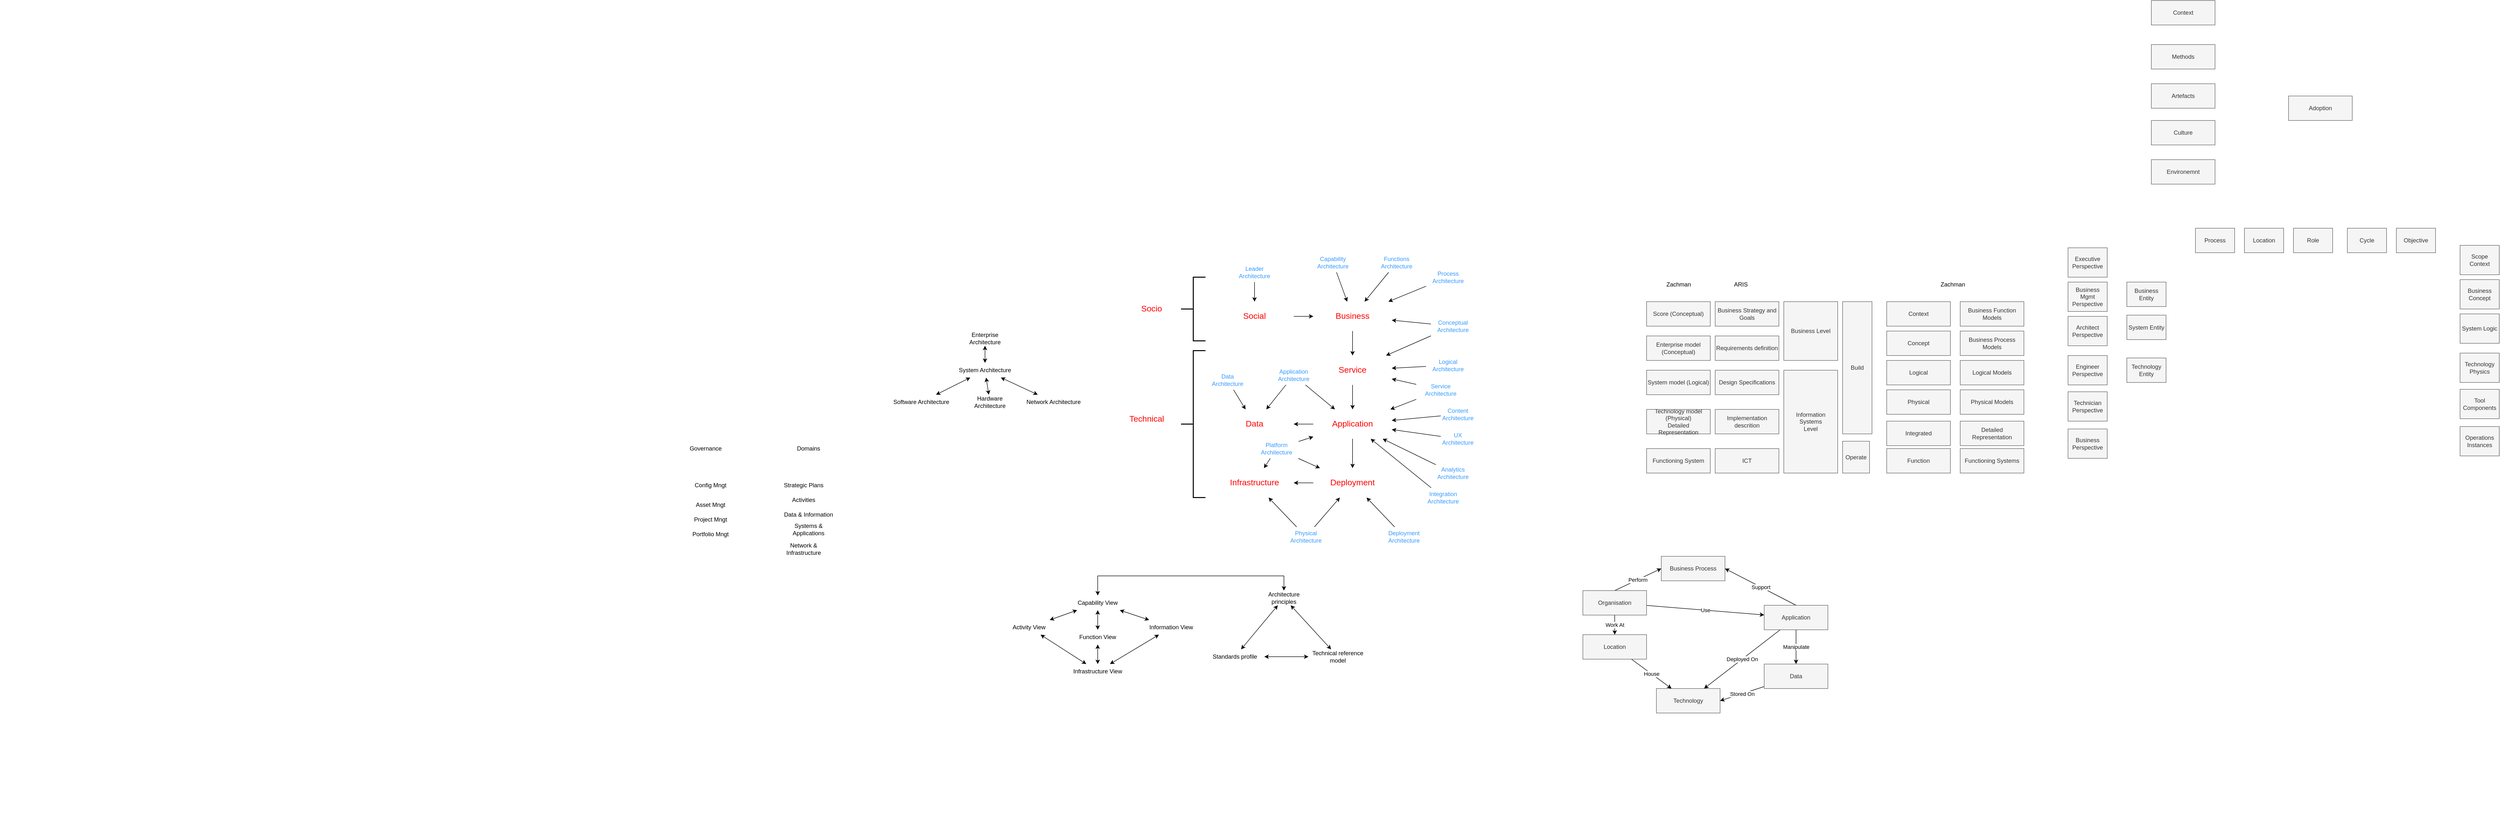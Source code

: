 <mxfile version="13.5.1" type="device" pages="2"><diagram id="tDexnIdAGHxaPguGXfzg" name="Classic"><mxGraphModel dx="5336" dy="2066" grid="1" gridSize="10" guides="1" tooltips="1" connect="1" arrows="1" fold="1" page="1" pageScale="1" pageWidth="850" pageHeight="1100" math="0" shadow="0"><root><mxCell id="0"/><mxCell id="1" parent="0"/><mxCell id="Xrh_TDVLf6Zs7WdqE0Q8-1" style="edgeStyle=orthogonalEdgeStyle;rounded=0;orthogonalLoop=1;jettySize=auto;html=1;fontSize=17;fontColor=#FF0000;" parent="1" source="Xrh_TDVLf6Zs7WdqE0Q8-2" target="Xrh_TDVLf6Zs7WdqE0Q8-5" edge="1"><mxGeometry relative="1" as="geometry"/></mxCell><mxCell id="Xrh_TDVLf6Zs7WdqE0Q8-2" value="Service" style="text;html=1;strokeColor=none;fillColor=none;align=center;verticalAlign=middle;whiteSpace=wrap;rounded=0;fontSize=17;fontColor=#FF0000;" parent="1" vertex="1"><mxGeometry x="-1200" y="270" width="160" height="60" as="geometry"/></mxCell><mxCell id="Xrh_TDVLf6Zs7WdqE0Q8-3" style="edgeStyle=orthogonalEdgeStyle;rounded=0;orthogonalLoop=1;jettySize=auto;html=1;fontSize=17;fontColor=#FF0000;" parent="1" source="Xrh_TDVLf6Zs7WdqE0Q8-5" target="Xrh_TDVLf6Zs7WdqE0Q8-9" edge="1"><mxGeometry relative="1" as="geometry"/></mxCell><mxCell id="Xrh_TDVLf6Zs7WdqE0Q8-4" style="edgeStyle=orthogonalEdgeStyle;rounded=0;orthogonalLoop=1;jettySize=auto;html=1;fontSize=17;fontColor=#FF0000;" parent="1" source="Xrh_TDVLf6Zs7WdqE0Q8-5" target="Xrh_TDVLf6Zs7WdqE0Q8-7" edge="1"><mxGeometry relative="1" as="geometry"/></mxCell><mxCell id="Xrh_TDVLf6Zs7WdqE0Q8-5" value="Application" style="text;html=1;strokeColor=none;fillColor=none;align=center;verticalAlign=middle;whiteSpace=wrap;rounded=0;fontSize=17;fontColor=#FF0000;" parent="1" vertex="1"><mxGeometry x="-1200" y="380" width="160" height="60" as="geometry"/></mxCell><mxCell id="Xrh_TDVLf6Zs7WdqE0Q8-6" style="edgeStyle=orthogonalEdgeStyle;rounded=0;orthogonalLoop=1;jettySize=auto;html=1;fontSize=17;fontColor=#FF0000;" parent="1" source="Xrh_TDVLf6Zs7WdqE0Q8-7" target="Xrh_TDVLf6Zs7WdqE0Q8-8" edge="1"><mxGeometry relative="1" as="geometry"/></mxCell><mxCell id="Xrh_TDVLf6Zs7WdqE0Q8-7" value="Deployment" style="text;html=1;strokeColor=none;fillColor=none;align=center;verticalAlign=middle;whiteSpace=wrap;rounded=0;fontSize=17;fontColor=#FF0000;" parent="1" vertex="1"><mxGeometry x="-1200" y="500" width="160" height="60" as="geometry"/></mxCell><mxCell id="Xrh_TDVLf6Zs7WdqE0Q8-8" value="Infrastructure" style="text;html=1;strokeColor=none;fillColor=none;align=center;verticalAlign=middle;whiteSpace=wrap;rounded=0;fontSize=17;fontColor=#FF0000;" parent="1" vertex="1"><mxGeometry x="-1400" y="500" width="160" height="60" as="geometry"/></mxCell><mxCell id="Xrh_TDVLf6Zs7WdqE0Q8-9" value="Data" style="text;html=1;strokeColor=none;fillColor=none;align=center;verticalAlign=middle;whiteSpace=wrap;rounded=0;fontSize=17;fontColor=#FF0000;" parent="1" vertex="1"><mxGeometry x="-1400" y="380" width="160" height="60" as="geometry"/></mxCell><mxCell id="Xrh_TDVLf6Zs7WdqE0Q8-10" style="edgeStyle=orthogonalEdgeStyle;rounded=0;orthogonalLoop=1;jettySize=auto;html=1;fontSize=17;fontColor=#FF0000;" parent="1" source="Xrh_TDVLf6Zs7WdqE0Q8-11" target="Xrh_TDVLf6Zs7WdqE0Q8-2" edge="1"><mxGeometry relative="1" as="geometry"/></mxCell><mxCell id="Xrh_TDVLf6Zs7WdqE0Q8-11" value="Business" style="text;html=1;strokeColor=none;fillColor=none;align=center;verticalAlign=middle;whiteSpace=wrap;rounded=0;fontSize=17;fontColor=#FF0000;" parent="1" vertex="1"><mxGeometry x="-1200" y="160" width="160" height="60" as="geometry"/></mxCell><mxCell id="Xrh_TDVLf6Zs7WdqE0Q8-12" style="edgeStyle=orthogonalEdgeStyle;rounded=0;orthogonalLoop=1;jettySize=auto;html=1;fontSize=17;fontColor=#FF0000;" parent="1" source="Xrh_TDVLf6Zs7WdqE0Q8-13" target="Xrh_TDVLf6Zs7WdqE0Q8-11" edge="1"><mxGeometry relative="1" as="geometry"/></mxCell><mxCell id="Xrh_TDVLf6Zs7WdqE0Q8-13" value="Social" style="text;html=1;strokeColor=none;fillColor=none;align=center;verticalAlign=middle;whiteSpace=wrap;rounded=0;fontSize=17;fontColor=#FF0000;" parent="1" vertex="1"><mxGeometry x="-1400" y="160" width="160" height="60" as="geometry"/></mxCell><mxCell id="Xrh_TDVLf6Zs7WdqE0Q8-14" value="" style="strokeWidth=2;html=1;shape=mxgraph.flowchart.annotation_2;align=left;labelPosition=right;pointerEvents=1;fontSize=17;fontColor=#FF0000;" parent="1" vertex="1"><mxGeometry x="-1470" y="110" width="50" height="130" as="geometry"/></mxCell><mxCell id="Xrh_TDVLf6Zs7WdqE0Q8-15" value="Socio" style="text;html=1;strokeColor=none;fillColor=none;align=center;verticalAlign=middle;whiteSpace=wrap;rounded=0;fontSize=17;fontColor=#FF0000;" parent="1" vertex="1"><mxGeometry x="-1590" y="145" width="120" height="60" as="geometry"/></mxCell><mxCell id="Xrh_TDVLf6Zs7WdqE0Q8-16" value="" style="strokeWidth=2;html=1;shape=mxgraph.flowchart.annotation_2;align=left;labelPosition=right;pointerEvents=1;fontSize=17;fontColor=#FF0000;" parent="1" vertex="1"><mxGeometry x="-1470" y="260" width="50" height="300" as="geometry"/></mxCell><mxCell id="Xrh_TDVLf6Zs7WdqE0Q8-17" value="Technical" style="text;html=1;strokeColor=none;fillColor=none;align=center;verticalAlign=middle;whiteSpace=wrap;rounded=0;fontSize=17;fontColor=#FF0000;" parent="1" vertex="1"><mxGeometry x="-1600" y="370" width="120" height="60" as="geometry"/></mxCell><mxCell id="Xrh_TDVLf6Zs7WdqE0Q8-18" style="rounded=0;orthogonalLoop=1;jettySize=auto;html=1;fontSize=17;fontColor=#FF0000;" parent="1" source="Xrh_TDVLf6Zs7WdqE0Q8-31" target="Xrh_TDVLf6Zs7WdqE0Q8-2" edge="1"><mxGeometry relative="1" as="geometry"><mxPoint x="-1010" y="260.278" as="sourcePoint"/></mxGeometry></mxCell><mxCell id="Xrh_TDVLf6Zs7WdqE0Q8-19" style="edgeStyle=none;rounded=0;orthogonalLoop=1;jettySize=auto;html=1;fontSize=17;fontColor=#FF0000;" parent="1" source="Xrh_TDVLf6Zs7WdqE0Q8-21" target="Xrh_TDVLf6Zs7WdqE0Q8-7" edge="1"><mxGeometry relative="1" as="geometry"/></mxCell><mxCell id="Xrh_TDVLf6Zs7WdqE0Q8-20" style="edgeStyle=none;rounded=0;orthogonalLoop=1;jettySize=auto;html=1;fontSize=17;fontColor=#FF0000;" parent="1" source="Xrh_TDVLf6Zs7WdqE0Q8-21" target="Xrh_TDVLf6Zs7WdqE0Q8-8" edge="1"><mxGeometry relative="1" as="geometry"/></mxCell><mxCell id="Xrh_TDVLf6Zs7WdqE0Q8-21" value="Physical Architecture" style="text;html=1;strokeColor=none;fillColor=none;align=center;verticalAlign=middle;whiteSpace=wrap;rounded=0;fontColor=#3399FF;" parent="1" vertex="1"><mxGeometry x="-1260" y="620" width="90" height="40" as="geometry"/></mxCell><mxCell id="Xrh_TDVLf6Zs7WdqE0Q8-22" style="edgeStyle=none;rounded=0;orthogonalLoop=1;jettySize=auto;html=1;fontSize=17;fontColor=#FF0000;" parent="1" source="Xrh_TDVLf6Zs7WdqE0Q8-32" target="Xrh_TDVLf6Zs7WdqE0Q8-5" edge="1"><mxGeometry relative="1" as="geometry"><mxPoint x="-1232" y="340" as="sourcePoint"/></mxGeometry></mxCell><mxCell id="Xrh_TDVLf6Zs7WdqE0Q8-23" style="edgeStyle=none;rounded=0;orthogonalLoop=1;jettySize=auto;html=1;fontSize=17;fontColor=#FF0000;" parent="1" source="Xrh_TDVLf6Zs7WdqE0Q8-32" target="Xrh_TDVLf6Zs7WdqE0Q8-9" edge="1"><mxGeometry relative="1" as="geometry"><mxPoint x="-1292" y="340" as="sourcePoint"/></mxGeometry></mxCell><mxCell id="Xrh_TDVLf6Zs7WdqE0Q8-24" style="edgeStyle=none;rounded=0;orthogonalLoop=1;jettySize=auto;html=1;fontSize=17;fontColor=#FF0000;" parent="1" source="Xrh_TDVLf6Zs7WdqE0Q8-30" target="Xrh_TDVLf6Zs7WdqE0Q8-2" edge="1"><mxGeometry relative="1" as="geometry"><mxPoint x="-1020" y="305.882" as="sourcePoint"/></mxGeometry></mxCell><mxCell id="Xrh_TDVLf6Zs7WdqE0Q8-25" style="edgeStyle=none;rounded=0;orthogonalLoop=1;jettySize=auto;html=1;fontSize=17;fontColor=#FF0000;" parent="1" source="Xrh_TDVLf6Zs7WdqE0Q8-30" target="Xrh_TDVLf6Zs7WdqE0Q8-5" edge="1"><mxGeometry relative="1" as="geometry"><mxPoint x="-1001" y="340" as="sourcePoint"/></mxGeometry></mxCell><mxCell id="Xrh_TDVLf6Zs7WdqE0Q8-26" style="edgeStyle=none;rounded=0;orthogonalLoop=1;jettySize=auto;html=1;fontSize=17;fontColor=#3399FF;" parent="1" source="Xrh_TDVLf6Zs7WdqE0Q8-29" target="Xrh_TDVLf6Zs7WdqE0Q8-5" edge="1"><mxGeometry relative="1" as="geometry"/></mxCell><mxCell id="Xrh_TDVLf6Zs7WdqE0Q8-27" style="edgeStyle=none;rounded=0;orthogonalLoop=1;jettySize=auto;html=1;fontSize=17;fontColor=#3399FF;" parent="1" source="Xrh_TDVLf6Zs7WdqE0Q8-29" target="Xrh_TDVLf6Zs7WdqE0Q8-7" edge="1"><mxGeometry relative="1" as="geometry"/></mxCell><mxCell id="Xrh_TDVLf6Zs7WdqE0Q8-28" style="edgeStyle=none;rounded=0;orthogonalLoop=1;jettySize=auto;html=1;fontSize=17;fontColor=#3399FF;" parent="1" source="Xrh_TDVLf6Zs7WdqE0Q8-29" target="Xrh_TDVLf6Zs7WdqE0Q8-8" edge="1"><mxGeometry relative="1" as="geometry"/></mxCell><mxCell id="Xrh_TDVLf6Zs7WdqE0Q8-29" value="Platform Architecture" style="text;html=1;strokeColor=none;fillColor=none;align=center;verticalAlign=middle;whiteSpace=wrap;rounded=0;fontColor=#3399FF;" parent="1" vertex="1"><mxGeometry x="-1320" y="440" width="90" height="40" as="geometry"/></mxCell><mxCell id="Xrh_TDVLf6Zs7WdqE0Q8-30" value="Service Architecture" style="text;html=1;strokeColor=none;fillColor=none;align=center;verticalAlign=middle;whiteSpace=wrap;rounded=0;fontColor=#3399FF;" parent="1" vertex="1"><mxGeometry x="-990" y="320" width="100" height="40" as="geometry"/></mxCell><mxCell id="Xrh_TDVLf6Zs7WdqE0Q8-31" value="Logical Architecture" style="text;html=1;strokeColor=none;fillColor=none;align=center;verticalAlign=middle;whiteSpace=wrap;rounded=0;fontColor=#3399FF;" parent="1" vertex="1"><mxGeometry x="-970" y="270" width="90" height="40" as="geometry"/></mxCell><mxCell id="Xrh_TDVLf6Zs7WdqE0Q8-32" value="Application Architecture" style="text;html=1;strokeColor=none;fillColor=none;align=center;verticalAlign=middle;whiteSpace=wrap;rounded=0;fontColor=#3399FF;" parent="1" vertex="1"><mxGeometry x="-1275" y="290" width="70" height="40" as="geometry"/></mxCell><mxCell id="Xrh_TDVLf6Zs7WdqE0Q8-33" style="edgeStyle=none;rounded=0;orthogonalLoop=1;jettySize=auto;html=1;fontSize=17;fontColor=#3399FF;" parent="1" source="Xrh_TDVLf6Zs7WdqE0Q8-34" target="Xrh_TDVLf6Zs7WdqE0Q8-9" edge="1"><mxGeometry relative="1" as="geometry"/></mxCell><mxCell id="Xrh_TDVLf6Zs7WdqE0Q8-34" value="Data Architecture" style="text;html=1;strokeColor=none;fillColor=none;align=center;verticalAlign=middle;whiteSpace=wrap;rounded=0;fontColor=#3399FF;" parent="1" vertex="1"><mxGeometry x="-1420" y="300" width="90" height="40" as="geometry"/></mxCell><mxCell id="Xrh_TDVLf6Zs7WdqE0Q8-35" style="edgeStyle=none;rounded=0;orthogonalLoop=1;jettySize=auto;html=1;fontSize=17;fontColor=#3399FF;" parent="1" source="Xrh_TDVLf6Zs7WdqE0Q8-36" target="Xrh_TDVLf6Zs7WdqE0Q8-5" edge="1"><mxGeometry relative="1" as="geometry"/></mxCell><mxCell id="Xrh_TDVLf6Zs7WdqE0Q8-36" value="UX Architecture" style="text;html=1;strokeColor=none;fillColor=none;align=center;verticalAlign=middle;whiteSpace=wrap;rounded=0;fontColor=#3399FF;" parent="1" vertex="1"><mxGeometry x="-940" y="420" width="70" height="40" as="geometry"/></mxCell><mxCell id="Xrh_TDVLf6Zs7WdqE0Q8-37" style="edgeStyle=none;rounded=0;orthogonalLoop=1;jettySize=auto;html=1;fontSize=17;fontColor=#3399FF;" parent="1" source="Xrh_TDVLf6Zs7WdqE0Q8-38" target="Xrh_TDVLf6Zs7WdqE0Q8-11" edge="1"><mxGeometry relative="1" as="geometry"/></mxCell><mxCell id="Xrh_TDVLf6Zs7WdqE0Q8-38" value="Capability Architecture" style="text;html=1;strokeColor=none;fillColor=none;align=center;verticalAlign=middle;whiteSpace=wrap;rounded=0;fontColor=#3399FF;" parent="1" vertex="1"><mxGeometry x="-1205" y="60" width="90" height="40" as="geometry"/></mxCell><mxCell id="Xrh_TDVLf6Zs7WdqE0Q8-39" style="edgeStyle=none;rounded=0;orthogonalLoop=1;jettySize=auto;html=1;fontSize=17;fontColor=#3399FF;" parent="1" source="Xrh_TDVLf6Zs7WdqE0Q8-41" target="Xrh_TDVLf6Zs7WdqE0Q8-11" edge="1"><mxGeometry relative="1" as="geometry"/></mxCell><mxCell id="Xrh_TDVLf6Zs7WdqE0Q8-40" style="edgeStyle=none;rounded=0;orthogonalLoop=1;jettySize=auto;html=1;fontSize=17;fontColor=#3399FF;" parent="1" source="Xrh_TDVLf6Zs7WdqE0Q8-41" target="Xrh_TDVLf6Zs7WdqE0Q8-2" edge="1"><mxGeometry relative="1" as="geometry"/></mxCell><mxCell id="Xrh_TDVLf6Zs7WdqE0Q8-41" value="Conceptual Architecture" style="text;html=1;strokeColor=none;fillColor=none;align=center;verticalAlign=middle;whiteSpace=wrap;rounded=0;fontColor=#3399FF;" parent="1" vertex="1"><mxGeometry x="-960" y="190" width="90" height="40" as="geometry"/></mxCell><mxCell id="Xrh_TDVLf6Zs7WdqE0Q8-42" style="edgeStyle=none;rounded=0;orthogonalLoop=1;jettySize=auto;html=1;fontSize=17;fontColor=#3399FF;" parent="1" source="Xrh_TDVLf6Zs7WdqE0Q8-43" target="Xrh_TDVLf6Zs7WdqE0Q8-5" edge="1"><mxGeometry relative="1" as="geometry"/></mxCell><mxCell id="Xrh_TDVLf6Zs7WdqE0Q8-43" value="Analytics Architecture" style="text;html=1;strokeColor=none;fillColor=none;align=center;verticalAlign=middle;whiteSpace=wrap;rounded=0;fontColor=#3399FF;" parent="1" vertex="1"><mxGeometry x="-950" y="490" width="70" height="40" as="geometry"/></mxCell><mxCell id="Xrh_TDVLf6Zs7WdqE0Q8-44" style="edgeStyle=none;rounded=0;orthogonalLoop=1;jettySize=auto;html=1;fontSize=17;fontColor=#3399FF;" parent="1" source="Xrh_TDVLf6Zs7WdqE0Q8-45" target="Xrh_TDVLf6Zs7WdqE0Q8-5" edge="1"><mxGeometry relative="1" as="geometry"/></mxCell><mxCell id="Xrh_TDVLf6Zs7WdqE0Q8-45" value="Integration Architecture" style="text;html=1;strokeColor=none;fillColor=none;align=center;verticalAlign=middle;whiteSpace=wrap;rounded=0;fontColor=#3399FF;" parent="1" vertex="1"><mxGeometry x="-970" y="540" width="70" height="40" as="geometry"/></mxCell><mxCell id="Xrh_TDVLf6Zs7WdqE0Q8-46" style="edgeStyle=none;rounded=0;orthogonalLoop=1;jettySize=auto;html=1;fontSize=17;fontColor=#3399FF;" parent="1" source="Xrh_TDVLf6Zs7WdqE0Q8-47" target="Xrh_TDVLf6Zs7WdqE0Q8-7" edge="1"><mxGeometry relative="1" as="geometry"/></mxCell><mxCell id="Xrh_TDVLf6Zs7WdqE0Q8-47" value="Deployment Architecture" style="text;html=1;strokeColor=none;fillColor=none;align=center;verticalAlign=middle;whiteSpace=wrap;rounded=0;fontColor=#3399FF;" parent="1" vertex="1"><mxGeometry x="-1060" y="620" width="90" height="40" as="geometry"/></mxCell><mxCell id="Xrh_TDVLf6Zs7WdqE0Q8-48" style="edgeStyle=none;rounded=0;orthogonalLoop=1;jettySize=auto;html=1;fontSize=17;fontColor=#3399FF;" parent="1" source="Xrh_TDVLf6Zs7WdqE0Q8-49" target="Xrh_TDVLf6Zs7WdqE0Q8-5" edge="1"><mxGeometry relative="1" as="geometry"/></mxCell><mxCell id="Xrh_TDVLf6Zs7WdqE0Q8-49" value="Content Architecture" style="text;html=1;strokeColor=none;fillColor=none;align=center;verticalAlign=middle;whiteSpace=wrap;rounded=0;fontColor=#3399FF;" parent="1" vertex="1"><mxGeometry x="-940" y="370" width="70" height="40" as="geometry"/></mxCell><mxCell id="Xrh_TDVLf6Zs7WdqE0Q8-50" style="edgeStyle=none;rounded=0;orthogonalLoop=1;jettySize=auto;html=1;fontSize=17;fontColor=#3399FF;" parent="1" source="Xrh_TDVLf6Zs7WdqE0Q8-51" target="Xrh_TDVLf6Zs7WdqE0Q8-13" edge="1"><mxGeometry relative="1" as="geometry"/></mxCell><mxCell id="Xrh_TDVLf6Zs7WdqE0Q8-51" value="Leader Architecture" style="text;html=1;strokeColor=none;fillColor=none;align=center;verticalAlign=middle;whiteSpace=wrap;rounded=0;fontColor=#3399FF;" parent="1" vertex="1"><mxGeometry x="-1365" y="80" width="90" height="40" as="geometry"/></mxCell><mxCell id="Xrh_TDVLf6Zs7WdqE0Q8-53" style="rounded=0;orthogonalLoop=1;jettySize=auto;html=1;" parent="1" source="Xrh_TDVLf6Zs7WdqE0Q8-52" target="Xrh_TDVLf6Zs7WdqE0Q8-11" edge="1"><mxGeometry relative="1" as="geometry"/></mxCell><mxCell id="Xrh_TDVLf6Zs7WdqE0Q8-52" value="Process Architecture" style="text;html=1;strokeColor=none;fillColor=none;align=center;verticalAlign=middle;whiteSpace=wrap;rounded=0;fontColor=#3399FF;" parent="1" vertex="1"><mxGeometry x="-970" y="90" width="90" height="40" as="geometry"/></mxCell><mxCell id="Xrh_TDVLf6Zs7WdqE0Q8-55" style="edgeStyle=none;rounded=0;orthogonalLoop=1;jettySize=auto;html=1;" parent="1" source="Xrh_TDVLf6Zs7WdqE0Q8-54" target="Xrh_TDVLf6Zs7WdqE0Q8-11" edge="1"><mxGeometry relative="1" as="geometry"/></mxCell><mxCell id="Xrh_TDVLf6Zs7WdqE0Q8-54" value="Functions Architecture" style="text;html=1;strokeColor=none;fillColor=none;align=center;verticalAlign=middle;whiteSpace=wrap;rounded=0;fontColor=#3399FF;" parent="1" vertex="1"><mxGeometry x="-1075" y="60" width="90" height="40" as="geometry"/></mxCell><mxCell id="zJ4F9z1NxnOEDkIF3wKd-18" style="edgeStyle=none;rounded=0;orthogonalLoop=1;jettySize=auto;html=1;startArrow=classic;startFill=1;" parent="1" source="zJ4F9z1NxnOEDkIF3wKd-1" target="zJ4F9z1NxnOEDkIF3wKd-6" edge="1"><mxGeometry relative="1" as="geometry"/></mxCell><mxCell id="zJ4F9z1NxnOEDkIF3wKd-1" value="Activity View" style="text;html=1;strokeColor=none;fillColor=none;align=center;verticalAlign=middle;whiteSpace=wrap;rounded=0;" parent="1" vertex="1"><mxGeometry x="-1840" y="810" width="120" height="30" as="geometry"/></mxCell><mxCell id="zJ4F9z1NxnOEDkIF3wKd-13" style="rounded=0;orthogonalLoop=1;jettySize=auto;html=1;startArrow=classic;startFill=1;" parent="1" source="zJ4F9z1NxnOEDkIF3wKd-2" target="zJ4F9z1NxnOEDkIF3wKd-1" edge="1"><mxGeometry relative="1" as="geometry"/></mxCell><mxCell id="zJ4F9z1NxnOEDkIF3wKd-14" style="rounded=0;orthogonalLoop=1;jettySize=auto;html=1;startArrow=classic;startFill=1;" parent="1" source="zJ4F9z1NxnOEDkIF3wKd-2" target="zJ4F9z1NxnOEDkIF3wKd-3" edge="1"><mxGeometry relative="1" as="geometry"/></mxCell><mxCell id="zJ4F9z1NxnOEDkIF3wKd-15" style="rounded=0;orthogonalLoop=1;jettySize=auto;html=1;startArrow=classic;startFill=1;" parent="1" source="zJ4F9z1NxnOEDkIF3wKd-2" target="zJ4F9z1NxnOEDkIF3wKd-4" edge="1"><mxGeometry relative="1" as="geometry"/></mxCell><mxCell id="zJ4F9z1NxnOEDkIF3wKd-2" value="Capability View" style="text;html=1;strokeColor=none;fillColor=none;align=center;verticalAlign=middle;whiteSpace=wrap;rounded=0;" parent="1" vertex="1"><mxGeometry x="-1700" y="760" width="120" height="30" as="geometry"/></mxCell><mxCell id="zJ4F9z1NxnOEDkIF3wKd-16" style="edgeStyle=orthogonalEdgeStyle;rounded=0;orthogonalLoop=1;jettySize=auto;html=1;startArrow=classic;startFill=1;" parent="1" source="zJ4F9z1NxnOEDkIF3wKd-3" target="zJ4F9z1NxnOEDkIF3wKd-6" edge="1"><mxGeometry relative="1" as="geometry"/></mxCell><mxCell id="zJ4F9z1NxnOEDkIF3wKd-3" value="Function View" style="text;html=1;strokeColor=none;fillColor=none;align=center;verticalAlign=middle;whiteSpace=wrap;rounded=0;" parent="1" vertex="1"><mxGeometry x="-1700" y="830" width="120" height="30" as="geometry"/></mxCell><mxCell id="zJ4F9z1NxnOEDkIF3wKd-17" style="rounded=0;orthogonalLoop=1;jettySize=auto;html=1;startArrow=classic;startFill=1;" parent="1" source="zJ4F9z1NxnOEDkIF3wKd-4" target="zJ4F9z1NxnOEDkIF3wKd-6" edge="1"><mxGeometry relative="1" as="geometry"/></mxCell><mxCell id="zJ4F9z1NxnOEDkIF3wKd-4" value="Information View" style="text;html=1;strokeColor=none;fillColor=none;align=center;verticalAlign=middle;whiteSpace=wrap;rounded=0;" parent="1" vertex="1"><mxGeometry x="-1550" y="810" width="120" height="30" as="geometry"/></mxCell><mxCell id="zJ4F9z1NxnOEDkIF3wKd-6" value="Infrastructure View" style="text;html=1;strokeColor=none;fillColor=none;align=center;verticalAlign=middle;whiteSpace=wrap;rounded=0;" parent="1" vertex="1"><mxGeometry x="-1700" y="900" width="120" height="30" as="geometry"/></mxCell><mxCell id="zJ4F9z1NxnOEDkIF3wKd-12" style="edgeStyle=orthogonalEdgeStyle;rounded=0;orthogonalLoop=1;jettySize=auto;html=1;startArrow=classic;startFill=1;" parent="1" source="zJ4F9z1NxnOEDkIF3wKd-7" target="zJ4F9z1NxnOEDkIF3wKd-2" edge="1"><mxGeometry relative="1" as="geometry"><Array as="points"><mxPoint x="-1260" y="720"/><mxPoint x="-1640" y="720"/></Array></mxGeometry></mxCell><mxCell id="zJ4F9z1NxnOEDkIF3wKd-7" value="Architecture principles" style="text;html=1;strokeColor=none;fillColor=none;align=center;verticalAlign=middle;whiteSpace=wrap;rounded=0;" parent="1" vertex="1"><mxGeometry x="-1320" y="750" width="120" height="30" as="geometry"/></mxCell><mxCell id="zJ4F9z1NxnOEDkIF3wKd-10" style="rounded=0;orthogonalLoop=1;jettySize=auto;html=1;startArrow=classic;startFill=1;" parent="1" source="zJ4F9z1NxnOEDkIF3wKd-8" target="zJ4F9z1NxnOEDkIF3wKd-7" edge="1"><mxGeometry relative="1" as="geometry"/></mxCell><mxCell id="zJ4F9z1NxnOEDkIF3wKd-8" value="Technical reference model" style="text;html=1;strokeColor=none;fillColor=none;align=center;verticalAlign=middle;whiteSpace=wrap;rounded=0;" parent="1" vertex="1"><mxGeometry x="-1210" y="870" width="120" height="30" as="geometry"/></mxCell><mxCell id="zJ4F9z1NxnOEDkIF3wKd-11" style="rounded=0;orthogonalLoop=1;jettySize=auto;html=1;startArrow=classic;startFill=1;" parent="1" source="zJ4F9z1NxnOEDkIF3wKd-9" target="zJ4F9z1NxnOEDkIF3wKd-7" edge="1"><mxGeometry relative="1" as="geometry"/></mxCell><mxCell id="zJ4F9z1NxnOEDkIF3wKd-19" style="edgeStyle=none;rounded=0;orthogonalLoop=1;jettySize=auto;html=1;startArrow=classic;startFill=1;" parent="1" source="zJ4F9z1NxnOEDkIF3wKd-9" target="zJ4F9z1NxnOEDkIF3wKd-8" edge="1"><mxGeometry relative="1" as="geometry"/></mxCell><mxCell id="zJ4F9z1NxnOEDkIF3wKd-9" value="Standards profile" style="text;html=1;strokeColor=none;fillColor=none;align=center;verticalAlign=middle;whiteSpace=wrap;rounded=0;" parent="1" vertex="1"><mxGeometry x="-1420" y="870" width="120" height="30" as="geometry"/></mxCell><mxCell id="zJ4F9z1NxnOEDkIF3wKd-20" value="Software Architecture" style="text;html=1;strokeColor=none;fillColor=none;align=center;verticalAlign=middle;whiteSpace=wrap;rounded=0;" parent="1" vertex="1"><mxGeometry x="-2060" y="350" width="120" height="30" as="geometry"/></mxCell><mxCell id="zJ4F9z1NxnOEDkIF3wKd-21" value="Hardware Architecture" style="text;html=1;strokeColor=none;fillColor=none;align=center;verticalAlign=middle;whiteSpace=wrap;rounded=0;" parent="1" vertex="1"><mxGeometry x="-1920" y="350" width="120" height="30" as="geometry"/></mxCell><mxCell id="zJ4F9z1NxnOEDkIF3wKd-23" value="Network Architecture" style="text;html=1;strokeColor=none;fillColor=none;align=center;verticalAlign=middle;whiteSpace=wrap;rounded=0;" parent="1" vertex="1"><mxGeometry x="-1790" y="350" width="120" height="30" as="geometry"/></mxCell><mxCell id="zJ4F9z1NxnOEDkIF3wKd-26" style="edgeStyle=none;rounded=0;orthogonalLoop=1;jettySize=auto;html=1;startArrow=classic;startFill=1;" parent="1" source="zJ4F9z1NxnOEDkIF3wKd-24" target="zJ4F9z1NxnOEDkIF3wKd-25" edge="1"><mxGeometry relative="1" as="geometry"/></mxCell><mxCell id="zJ4F9z1NxnOEDkIF3wKd-24" value="Enterprise Architecture" style="text;html=1;strokeColor=none;fillColor=none;align=center;verticalAlign=middle;whiteSpace=wrap;rounded=0;" parent="1" vertex="1"><mxGeometry x="-1930" y="220" width="120" height="30" as="geometry"/></mxCell><mxCell id="zJ4F9z1NxnOEDkIF3wKd-27" style="edgeStyle=none;rounded=0;orthogonalLoop=1;jettySize=auto;html=1;startArrow=classic;startFill=1;" parent="1" source="zJ4F9z1NxnOEDkIF3wKd-25" target="zJ4F9z1NxnOEDkIF3wKd-20" edge="1"><mxGeometry relative="1" as="geometry"/></mxCell><mxCell id="zJ4F9z1NxnOEDkIF3wKd-28" style="edgeStyle=none;rounded=0;orthogonalLoop=1;jettySize=auto;html=1;startArrow=classic;startFill=1;" parent="1" source="zJ4F9z1NxnOEDkIF3wKd-25" target="zJ4F9z1NxnOEDkIF3wKd-21" edge="1"><mxGeometry relative="1" as="geometry"/></mxCell><mxCell id="zJ4F9z1NxnOEDkIF3wKd-29" style="edgeStyle=none;rounded=0;orthogonalLoop=1;jettySize=auto;html=1;startArrow=classic;startFill=1;" parent="1" source="zJ4F9z1NxnOEDkIF3wKd-25" target="zJ4F9z1NxnOEDkIF3wKd-23" edge="1"><mxGeometry relative="1" as="geometry"/></mxCell><mxCell id="zJ4F9z1NxnOEDkIF3wKd-25" value="System Architecture" style="text;html=1;strokeColor=none;fillColor=none;align=center;verticalAlign=middle;whiteSpace=wrap;rounded=0;" parent="1" vertex="1"><mxGeometry x="-1930" y="285" width="120" height="30" as="geometry"/></mxCell><mxCell id="zJ4F9z1NxnOEDkIF3wKd-30" value="Strategic Plans" style="text;html=1;strokeColor=none;fillColor=none;align=center;verticalAlign=middle;whiteSpace=wrap;rounded=0;" parent="1" vertex="1"><mxGeometry x="-2300" y="520" width="120" height="30" as="geometry"/></mxCell><mxCell id="zJ4F9z1NxnOEDkIF3wKd-31" value="Activities" style="text;html=1;strokeColor=none;fillColor=none;align=center;verticalAlign=middle;whiteSpace=wrap;rounded=0;" parent="1" vertex="1"><mxGeometry x="-2300" y="550" width="120" height="30" as="geometry"/></mxCell><mxCell id="zJ4F9z1NxnOEDkIF3wKd-32" value="Data &amp;amp; Information" style="text;html=1;strokeColor=none;fillColor=none;align=center;verticalAlign=middle;whiteSpace=wrap;rounded=0;" parent="1" vertex="1"><mxGeometry x="-2290" y="580" width="120" height="30" as="geometry"/></mxCell><mxCell id="zJ4F9z1NxnOEDkIF3wKd-33" value="Systems &amp;amp; Applications" style="text;html=1;strokeColor=none;fillColor=none;align=center;verticalAlign=middle;whiteSpace=wrap;rounded=0;" parent="1" vertex="1"><mxGeometry x="-2290" y="610" width="120" height="30" as="geometry"/></mxCell><mxCell id="zJ4F9z1NxnOEDkIF3wKd-35" value="Network &amp;amp; Infrastructure" style="text;html=1;strokeColor=none;fillColor=none;align=center;verticalAlign=middle;whiteSpace=wrap;rounded=0;" parent="1" vertex="1"><mxGeometry x="-2300" y="650" width="120" height="30" as="geometry"/></mxCell><mxCell id="zJ4F9z1NxnOEDkIF3wKd-36" value="" style="shape=image;verticalLabelPosition=bottom;labelBackgroundColor=#ffffff;verticalAlign=top;aspect=fixed;imageAspect=0;image=https://images.ukessays.com/180520/2/0636335.002.jpg;" parent="1" vertex="1"><mxGeometry x="-3880" y="145" width="1330" height="1074.23" as="geometry"/></mxCell><mxCell id="zJ4F9z1NxnOEDkIF3wKd-37" value="Asset Mngt" style="text;html=1;strokeColor=none;fillColor=none;align=center;verticalAlign=middle;whiteSpace=wrap;rounded=0;" parent="1" vertex="1"><mxGeometry x="-2490" y="560" width="120" height="30" as="geometry"/></mxCell><mxCell id="zJ4F9z1NxnOEDkIF3wKd-38" value="Config Mngt" style="text;html=1;strokeColor=none;fillColor=none;align=center;verticalAlign=middle;whiteSpace=wrap;rounded=0;" parent="1" vertex="1"><mxGeometry x="-2490" y="520" width="120" height="30" as="geometry"/></mxCell><mxCell id="zJ4F9z1NxnOEDkIF3wKd-39" value="Project Mngt" style="text;html=1;strokeColor=none;fillColor=none;align=center;verticalAlign=middle;whiteSpace=wrap;rounded=0;" parent="1" vertex="1"><mxGeometry x="-2490" y="590" width="120" height="30" as="geometry"/></mxCell><mxCell id="zJ4F9z1NxnOEDkIF3wKd-40" value="Portfolio Mngt" style="text;html=1;strokeColor=none;fillColor=none;align=center;verticalAlign=middle;whiteSpace=wrap;rounded=0;" parent="1" vertex="1"><mxGeometry x="-2490" y="620" width="120" height="30" as="geometry"/></mxCell><mxCell id="zJ4F9z1NxnOEDkIF3wKd-42" value="Governance" style="text;html=1;strokeColor=none;fillColor=none;align=center;verticalAlign=middle;whiteSpace=wrap;rounded=0;" parent="1" vertex="1"><mxGeometry x="-2500" y="445" width="120" height="30" as="geometry"/></mxCell><mxCell id="zJ4F9z1NxnOEDkIF3wKd-43" value="Domains" style="text;html=1;strokeColor=none;fillColor=none;align=center;verticalAlign=middle;whiteSpace=wrap;rounded=0;" parent="1" vertex="1"><mxGeometry x="-2290" y="445" width="120" height="30" as="geometry"/></mxCell><mxCell id="zJ4F9z1NxnOEDkIF3wKd-44" value="Business Level" style="text;html=1;strokeColor=#666666;fillColor=#f5f5f5;align=center;verticalAlign=middle;whiteSpace=wrap;rounded=0;fontColor=#333333;" parent="1" vertex="1"><mxGeometry x="-240" y="160" width="110" height="120" as="geometry"/></mxCell><mxCell id="zJ4F9z1NxnOEDkIF3wKd-45" value="Information Systems&lt;br&gt;Level" style="text;html=1;strokeColor=#666666;fillColor=#f5f5f5;align=center;verticalAlign=middle;whiteSpace=wrap;rounded=0;fontColor=#333333;" parent="1" vertex="1"><mxGeometry x="-240" y="300" width="110" height="210" as="geometry"/></mxCell><mxCell id="zJ4F9z1NxnOEDkIF3wKd-46" value="Business Strategy and Goals" style="text;html=1;strokeColor=#666666;fillColor=#f5f5f5;align=center;verticalAlign=middle;whiteSpace=wrap;rounded=0;fontColor=#333333;" parent="1" vertex="1"><mxGeometry x="-380" y="160" width="130" height="50" as="geometry"/></mxCell><mxCell id="zJ4F9z1NxnOEDkIF3wKd-47" value="Requirements definition" style="text;html=1;strokeColor=#666666;fillColor=#f5f5f5;align=center;verticalAlign=middle;whiteSpace=wrap;rounded=0;fontColor=#333333;" parent="1" vertex="1"><mxGeometry x="-380" y="230" width="130" height="50" as="geometry"/></mxCell><mxCell id="zJ4F9z1NxnOEDkIF3wKd-48" value="Design Specifications" style="text;html=1;strokeColor=#666666;fillColor=#f5f5f5;align=center;verticalAlign=middle;whiteSpace=wrap;rounded=0;fontColor=#333333;" parent="1" vertex="1"><mxGeometry x="-380" y="300" width="130" height="50" as="geometry"/></mxCell><mxCell id="zJ4F9z1NxnOEDkIF3wKd-49" value="Implementation descrition" style="text;html=1;strokeColor=#666666;fillColor=#f5f5f5;align=center;verticalAlign=middle;whiteSpace=wrap;rounded=0;fontColor=#333333;" parent="1" vertex="1"><mxGeometry x="-380" y="380" width="130" height="50" as="geometry"/></mxCell><mxCell id="zJ4F9z1NxnOEDkIF3wKd-50" value="ICT" style="text;html=1;strokeColor=#666666;fillColor=#f5f5f5;align=center;verticalAlign=middle;whiteSpace=wrap;rounded=0;fontColor=#333333;" parent="1" vertex="1"><mxGeometry x="-380" y="460" width="130" height="50" as="geometry"/></mxCell><mxCell id="zJ4F9z1NxnOEDkIF3wKd-51" value="Build" style="text;html=1;strokeColor=#666666;fillColor=#f5f5f5;align=center;verticalAlign=middle;whiteSpace=wrap;rounded=0;fontColor=#333333;" parent="1" vertex="1"><mxGeometry x="-120" y="160" width="60" height="270" as="geometry"/></mxCell><mxCell id="zJ4F9z1NxnOEDkIF3wKd-52" value="Operate" style="text;html=1;strokeColor=#666666;fillColor=#f5f5f5;align=center;verticalAlign=middle;whiteSpace=wrap;rounded=0;fontColor=#333333;" parent="1" vertex="1"><mxGeometry x="-120" y="445" width="55" height="65" as="geometry"/></mxCell><mxCell id="zJ4F9z1NxnOEDkIF3wKd-53" value="Score (Conceptual)" style="text;html=1;strokeColor=#666666;fillColor=#f5f5f5;align=center;verticalAlign=middle;whiteSpace=wrap;rounded=0;fontColor=#333333;" parent="1" vertex="1"><mxGeometry x="-520" y="160" width="130" height="50" as="geometry"/></mxCell><mxCell id="zJ4F9z1NxnOEDkIF3wKd-54" value="Enterprise model (Conceptual)" style="text;html=1;strokeColor=#666666;fillColor=#f5f5f5;align=center;verticalAlign=middle;whiteSpace=wrap;rounded=0;fontColor=#333333;" parent="1" vertex="1"><mxGeometry x="-520" y="230" width="130" height="50" as="geometry"/></mxCell><mxCell id="zJ4F9z1NxnOEDkIF3wKd-55" value="System model (Logical)" style="text;html=1;strokeColor=#666666;fillColor=#f5f5f5;align=center;verticalAlign=middle;whiteSpace=wrap;rounded=0;fontColor=#333333;" parent="1" vertex="1"><mxGeometry x="-520" y="300" width="130" height="50" as="geometry"/></mxCell><mxCell id="zJ4F9z1NxnOEDkIF3wKd-56" value="Technology model (Physical)&lt;br&gt;Detailed Representation" style="text;html=1;strokeColor=#666666;fillColor=#f5f5f5;align=center;verticalAlign=middle;whiteSpace=wrap;rounded=0;fontColor=#333333;" parent="1" vertex="1"><mxGeometry x="-520" y="380" width="130" height="50" as="geometry"/></mxCell><mxCell id="zJ4F9z1NxnOEDkIF3wKd-57" value="Functioning System" style="text;html=1;strokeColor=#666666;fillColor=#f5f5f5;align=center;verticalAlign=middle;whiteSpace=wrap;rounded=0;fontColor=#333333;" parent="1" vertex="1"><mxGeometry x="-520" y="460" width="130" height="50" as="geometry"/></mxCell><mxCell id="zJ4F9z1NxnOEDkIF3wKd-58" value="Zachman" style="text;html=1;strokeColor=none;fillColor=none;align=center;verticalAlign=middle;whiteSpace=wrap;rounded=0;" parent="1" vertex="1"><mxGeometry x="-497.5" y="105" width="85" height="40" as="geometry"/></mxCell><mxCell id="zJ4F9z1NxnOEDkIF3wKd-59" value="ARIS" style="text;html=1;strokeColor=none;fillColor=none;align=center;verticalAlign=middle;whiteSpace=wrap;rounded=0;" parent="1" vertex="1"><mxGeometry x="-370" y="105" width="85" height="40" as="geometry"/></mxCell><mxCell id="zJ4F9z1NxnOEDkIF3wKd-60" value="Business Process" style="text;html=1;strokeColor=#666666;fillColor=#f5f5f5;align=center;verticalAlign=middle;whiteSpace=wrap;rounded=0;fontColor=#333333;" parent="1" vertex="1"><mxGeometry x="-490" y="680" width="130" height="50" as="geometry"/></mxCell><mxCell id="zJ4F9z1NxnOEDkIF3wKd-67" value="Support" style="edgeStyle=none;rounded=0;orthogonalLoop=1;jettySize=auto;html=1;entryX=1;entryY=0.5;entryDx=0;entryDy=0;startArrow=none;startFill=0;exitX=0.5;exitY=0;exitDx=0;exitDy=0;" parent="1" source="zJ4F9z1NxnOEDkIF3wKd-61" target="zJ4F9z1NxnOEDkIF3wKd-60" edge="1"><mxGeometry relative="1" as="geometry"/></mxCell><mxCell id="zJ4F9z1NxnOEDkIF3wKd-68" value="Manipulate" style="edgeStyle=none;rounded=0;orthogonalLoop=1;jettySize=auto;html=1;entryX=0.5;entryY=0;entryDx=0;entryDy=0;startArrow=none;startFill=0;" parent="1" source="zJ4F9z1NxnOEDkIF3wKd-61" target="zJ4F9z1NxnOEDkIF3wKd-62" edge="1"><mxGeometry relative="1" as="geometry"/></mxCell><mxCell id="zJ4F9z1NxnOEDkIF3wKd-70" value="Deployed On" style="edgeStyle=none;rounded=0;orthogonalLoop=1;jettySize=auto;html=1;startArrow=none;startFill=0;" parent="1" source="zJ4F9z1NxnOEDkIF3wKd-61" target="zJ4F9z1NxnOEDkIF3wKd-63" edge="1"><mxGeometry relative="1" as="geometry"/></mxCell><mxCell id="zJ4F9z1NxnOEDkIF3wKd-61" value="Application" style="text;html=1;strokeColor=#666666;fillColor=#f5f5f5;align=center;verticalAlign=middle;whiteSpace=wrap;rounded=0;fontColor=#333333;" parent="1" vertex="1"><mxGeometry x="-280" y="780" width="130" height="50" as="geometry"/></mxCell><mxCell id="zJ4F9z1NxnOEDkIF3wKd-69" value="Stored On" style="edgeStyle=none;rounded=0;orthogonalLoop=1;jettySize=auto;html=1;entryX=1;entryY=0.5;entryDx=0;entryDy=0;startArrow=none;startFill=0;" parent="1" source="zJ4F9z1NxnOEDkIF3wKd-62" target="zJ4F9z1NxnOEDkIF3wKd-63" edge="1"><mxGeometry relative="1" as="geometry"/></mxCell><mxCell id="zJ4F9z1NxnOEDkIF3wKd-62" value="Data" style="text;html=1;strokeColor=#666666;fillColor=#f5f5f5;align=center;verticalAlign=middle;whiteSpace=wrap;rounded=0;fontColor=#333333;" parent="1" vertex="1"><mxGeometry x="-280" y="900" width="130" height="50" as="geometry"/></mxCell><mxCell id="zJ4F9z1NxnOEDkIF3wKd-63" value="Technology" style="text;html=1;strokeColor=#666666;fillColor=#f5f5f5;align=center;verticalAlign=middle;whiteSpace=wrap;rounded=0;fontColor=#333333;" parent="1" vertex="1"><mxGeometry x="-500" y="950" width="130" height="50" as="geometry"/></mxCell><mxCell id="zJ4F9z1NxnOEDkIF3wKd-73" value="House" style="edgeStyle=none;rounded=0;orthogonalLoop=1;jettySize=auto;html=1;startArrow=none;startFill=0;" parent="1" source="zJ4F9z1NxnOEDkIF3wKd-64" target="zJ4F9z1NxnOEDkIF3wKd-63" edge="1"><mxGeometry relative="1" as="geometry"/></mxCell><mxCell id="zJ4F9z1NxnOEDkIF3wKd-64" value="Location" style="text;html=1;strokeColor=#666666;fillColor=#f5f5f5;align=center;verticalAlign=middle;whiteSpace=wrap;rounded=0;fontColor=#333333;" parent="1" vertex="1"><mxGeometry x="-650" y="840" width="130" height="50" as="geometry"/></mxCell><mxCell id="zJ4F9z1NxnOEDkIF3wKd-66" value="Perform" style="edgeStyle=none;rounded=0;orthogonalLoop=1;jettySize=auto;html=1;startArrow=none;startFill=0;entryX=0;entryY=0.5;entryDx=0;entryDy=0;exitX=0.5;exitY=0;exitDx=0;exitDy=0;" parent="1" source="zJ4F9z1NxnOEDkIF3wKd-65" target="zJ4F9z1NxnOEDkIF3wKd-60" edge="1"><mxGeometry relative="1" as="geometry"/></mxCell><mxCell id="zJ4F9z1NxnOEDkIF3wKd-71" value="Use" style="edgeStyle=none;rounded=0;orthogonalLoop=1;jettySize=auto;html=1;startArrow=none;startFill=0;" parent="1" source="zJ4F9z1NxnOEDkIF3wKd-65" target="zJ4F9z1NxnOEDkIF3wKd-61" edge="1"><mxGeometry relative="1" as="geometry"/></mxCell><mxCell id="zJ4F9z1NxnOEDkIF3wKd-72" value="Work At" style="edgeStyle=none;rounded=0;orthogonalLoop=1;jettySize=auto;html=1;startArrow=none;startFill=0;" parent="1" source="zJ4F9z1NxnOEDkIF3wKd-65" target="zJ4F9z1NxnOEDkIF3wKd-64" edge="1"><mxGeometry relative="1" as="geometry"/></mxCell><mxCell id="zJ4F9z1NxnOEDkIF3wKd-65" value="Organisation" style="text;html=1;strokeColor=#666666;fillColor=#f5f5f5;align=center;verticalAlign=middle;whiteSpace=wrap;rounded=0;fontColor=#333333;" parent="1" vertex="1"><mxGeometry x="-650" y="750" width="130" height="50" as="geometry"/></mxCell><mxCell id="zJ4F9z1NxnOEDkIF3wKd-74" value="Context" style="text;html=1;strokeColor=#666666;fillColor=#f5f5f5;align=center;verticalAlign=middle;whiteSpace=wrap;rounded=0;fontColor=#333333;" parent="1" vertex="1"><mxGeometry x="-30" y="160" width="130" height="50" as="geometry"/></mxCell><mxCell id="zJ4F9z1NxnOEDkIF3wKd-75" value="Concept" style="text;html=1;strokeColor=#666666;fillColor=#f5f5f5;align=center;verticalAlign=middle;whiteSpace=wrap;rounded=0;fontColor=#333333;" parent="1" vertex="1"><mxGeometry x="-30" y="220" width="130" height="50" as="geometry"/></mxCell><mxCell id="zJ4F9z1NxnOEDkIF3wKd-76" value="Logical" style="text;html=1;strokeColor=#666666;fillColor=#f5f5f5;align=center;verticalAlign=middle;whiteSpace=wrap;rounded=0;fontColor=#333333;" parent="1" vertex="1"><mxGeometry x="-30" y="280" width="130" height="50" as="geometry"/></mxCell><mxCell id="zJ4F9z1NxnOEDkIF3wKd-77" value="Physical" style="text;html=1;strokeColor=#666666;fillColor=#f5f5f5;align=center;verticalAlign=middle;whiteSpace=wrap;rounded=0;fontColor=#333333;" parent="1" vertex="1"><mxGeometry x="-30" y="340" width="130" height="50" as="geometry"/></mxCell><mxCell id="zJ4F9z1NxnOEDkIF3wKd-78" value="Integrated" style="text;html=1;strokeColor=#666666;fillColor=#f5f5f5;align=center;verticalAlign=middle;whiteSpace=wrap;rounded=0;fontColor=#333333;" parent="1" vertex="1"><mxGeometry x="-30" y="404" width="130" height="50" as="geometry"/></mxCell><mxCell id="zJ4F9z1NxnOEDkIF3wKd-79" value="Function" style="text;html=1;strokeColor=#666666;fillColor=#f5f5f5;align=center;verticalAlign=middle;whiteSpace=wrap;rounded=0;fontColor=#333333;" parent="1" vertex="1"><mxGeometry x="-30" y="460" width="130" height="50" as="geometry"/></mxCell><mxCell id="zJ4F9z1NxnOEDkIF3wKd-81" value="Business Function Models" style="text;html=1;strokeColor=#666666;fillColor=#f5f5f5;align=center;verticalAlign=middle;whiteSpace=wrap;rounded=0;fontColor=#333333;" parent="1" vertex="1"><mxGeometry x="120" y="160" width="130" height="50" as="geometry"/></mxCell><mxCell id="zJ4F9z1NxnOEDkIF3wKd-82" value="Business Process Models" style="text;html=1;strokeColor=#666666;fillColor=#f5f5f5;align=center;verticalAlign=middle;whiteSpace=wrap;rounded=0;fontColor=#333333;" parent="1" vertex="1"><mxGeometry x="120" y="220" width="130" height="50" as="geometry"/></mxCell><mxCell id="zJ4F9z1NxnOEDkIF3wKd-83" value="Logical Models" style="text;html=1;strokeColor=#666666;fillColor=#f5f5f5;align=center;verticalAlign=middle;whiteSpace=wrap;rounded=0;fontColor=#333333;" parent="1" vertex="1"><mxGeometry x="120" y="280" width="130" height="50" as="geometry"/></mxCell><mxCell id="zJ4F9z1NxnOEDkIF3wKd-84" value="Physical Models" style="text;html=1;strokeColor=#666666;fillColor=#f5f5f5;align=center;verticalAlign=middle;whiteSpace=wrap;rounded=0;fontColor=#333333;" parent="1" vertex="1"><mxGeometry x="120" y="340" width="130" height="50" as="geometry"/></mxCell><mxCell id="zJ4F9z1NxnOEDkIF3wKd-85" value="Detailed Representation" style="text;html=1;strokeColor=#666666;fillColor=#f5f5f5;align=center;verticalAlign=middle;whiteSpace=wrap;rounded=0;fontColor=#333333;" parent="1" vertex="1"><mxGeometry x="120" y="404" width="130" height="50" as="geometry"/></mxCell><mxCell id="zJ4F9z1NxnOEDkIF3wKd-86" value="Functioning Systems" style="text;html=1;strokeColor=#666666;fillColor=#f5f5f5;align=center;verticalAlign=middle;whiteSpace=wrap;rounded=0;fontColor=#333333;" parent="1" vertex="1"><mxGeometry x="120" y="460" width="130" height="50" as="geometry"/></mxCell><mxCell id="zJ4F9z1NxnOEDkIF3wKd-87" value="Zachman" style="text;html=1;strokeColor=none;fillColor=none;align=center;verticalAlign=middle;whiteSpace=wrap;rounded=0;" parent="1" vertex="1"><mxGeometry x="-30" y="105" width="270" height="40" as="geometry"/></mxCell><mxCell id="zJ4F9z1NxnOEDkIF3wKd-88" value="Context" style="text;html=1;strokeColor=#666666;fillColor=#f5f5f5;align=center;verticalAlign=middle;whiteSpace=wrap;rounded=0;fontColor=#333333;" parent="1" vertex="1"><mxGeometry x="510" y="-455" width="130" height="50" as="geometry"/></mxCell><mxCell id="zJ4F9z1NxnOEDkIF3wKd-89" value="Methods" style="text;html=1;strokeColor=#666666;fillColor=#f5f5f5;align=center;verticalAlign=middle;whiteSpace=wrap;rounded=0;fontColor=#333333;" parent="1" vertex="1"><mxGeometry x="510" y="-365" width="130" height="50" as="geometry"/></mxCell><mxCell id="zJ4F9z1NxnOEDkIF3wKd-90" value="Artefacts" style="text;html=1;strokeColor=#666666;fillColor=#f5f5f5;align=center;verticalAlign=middle;whiteSpace=wrap;rounded=0;fontColor=#333333;" parent="1" vertex="1"><mxGeometry x="510" y="-285" width="130" height="50" as="geometry"/></mxCell><mxCell id="zJ4F9z1NxnOEDkIF3wKd-91" value="Culture" style="text;html=1;strokeColor=#666666;fillColor=#f5f5f5;align=center;verticalAlign=middle;whiteSpace=wrap;rounded=0;fontColor=#333333;" parent="1" vertex="1"><mxGeometry x="510" y="-210" width="130" height="50" as="geometry"/></mxCell><mxCell id="zJ4F9z1NxnOEDkIF3wKd-92" value="Environemnt" style="text;html=1;strokeColor=#666666;fillColor=#f5f5f5;align=center;verticalAlign=middle;whiteSpace=wrap;rounded=0;fontColor=#333333;" parent="1" vertex="1"><mxGeometry x="510" y="-130" width="130" height="50" as="geometry"/></mxCell><mxCell id="zJ4F9z1NxnOEDkIF3wKd-93" value="Adoption" style="text;html=1;strokeColor=#666666;fillColor=#f5f5f5;align=center;verticalAlign=middle;whiteSpace=wrap;rounded=0;fontColor=#333333;" parent="1" vertex="1"><mxGeometry x="790" y="-260" width="130" height="50" as="geometry"/></mxCell><mxCell id="zJ4F9z1NxnOEDkIF3wKd-94" value="Executive Perspective" style="text;html=1;strokeColor=#666666;fillColor=#f5f5f5;align=center;verticalAlign=middle;whiteSpace=wrap;rounded=0;fontColor=#333333;" parent="1" vertex="1"><mxGeometry x="340" y="50" width="80" height="60" as="geometry"/></mxCell><mxCell id="zJ4F9z1NxnOEDkIF3wKd-95" value="Business Mgmt Perspective" style="text;html=1;strokeColor=#666666;fillColor=#f5f5f5;align=center;verticalAlign=middle;whiteSpace=wrap;rounded=0;fontColor=#333333;" parent="1" vertex="1"><mxGeometry x="340" y="120" width="80" height="60" as="geometry"/></mxCell><mxCell id="zJ4F9z1NxnOEDkIF3wKd-96" value="Architect Perspective" style="text;html=1;strokeColor=#666666;fillColor=#f5f5f5;align=center;verticalAlign=middle;whiteSpace=wrap;rounded=0;fontColor=#333333;" parent="1" vertex="1"><mxGeometry x="340" y="190" width="80" height="60" as="geometry"/></mxCell><mxCell id="zJ4F9z1NxnOEDkIF3wKd-97" value="Engineer&lt;br&gt;Perspective" style="text;html=1;strokeColor=#666666;fillColor=#f5f5f5;align=center;verticalAlign=middle;whiteSpace=wrap;rounded=0;fontColor=#333333;" parent="1" vertex="1"><mxGeometry x="340" y="270" width="80" height="60" as="geometry"/></mxCell><mxCell id="zJ4F9z1NxnOEDkIF3wKd-98" value="Technician Perspective" style="text;html=1;strokeColor=#666666;fillColor=#f5f5f5;align=center;verticalAlign=middle;whiteSpace=wrap;rounded=0;fontColor=#333333;" parent="1" vertex="1"><mxGeometry x="340" y="344" width="80" height="60" as="geometry"/></mxCell><mxCell id="zJ4F9z1NxnOEDkIF3wKd-100" value="Business Perspective" style="text;html=1;strokeColor=#666666;fillColor=#f5f5f5;align=center;verticalAlign=middle;whiteSpace=wrap;rounded=0;fontColor=#333333;" parent="1" vertex="1"><mxGeometry x="340" y="420" width="80" height="60" as="geometry"/></mxCell><mxCell id="zJ4F9z1NxnOEDkIF3wKd-101" value="Business Entity" style="text;html=1;strokeColor=#666666;fillColor=#f5f5f5;align=center;verticalAlign=middle;whiteSpace=wrap;rounded=0;fontColor=#333333;" parent="1" vertex="1"><mxGeometry x="460" y="120" width="80" height="50" as="geometry"/></mxCell><mxCell id="zJ4F9z1NxnOEDkIF3wKd-102" value="System Entity" style="text;html=1;strokeColor=#666666;fillColor=#f5f5f5;align=center;verticalAlign=middle;whiteSpace=wrap;rounded=0;fontColor=#333333;" parent="1" vertex="1"><mxGeometry x="460" y="187.5" width="80" height="50" as="geometry"/></mxCell><mxCell id="zJ4F9z1NxnOEDkIF3wKd-103" value="Technology Entity" style="text;html=1;strokeColor=#666666;fillColor=#f5f5f5;align=center;verticalAlign=middle;whiteSpace=wrap;rounded=0;fontColor=#333333;" parent="1" vertex="1"><mxGeometry x="460" y="275" width="80" height="50" as="geometry"/></mxCell><mxCell id="zJ4F9z1NxnOEDkIF3wKd-104" value="Process" style="text;html=1;strokeColor=#666666;fillColor=#f5f5f5;align=center;verticalAlign=middle;whiteSpace=wrap;rounded=0;fontColor=#333333;" parent="1" vertex="1"><mxGeometry x="600" y="10" width="80" height="50" as="geometry"/></mxCell><mxCell id="zJ4F9z1NxnOEDkIF3wKd-105" value="Location" style="text;html=1;strokeColor=#666666;fillColor=#f5f5f5;align=center;verticalAlign=middle;whiteSpace=wrap;rounded=0;fontColor=#333333;" parent="1" vertex="1"><mxGeometry x="700" y="10" width="80" height="50" as="geometry"/></mxCell><mxCell id="zJ4F9z1NxnOEDkIF3wKd-106" value="Role" style="text;html=1;strokeColor=#666666;fillColor=#f5f5f5;align=center;verticalAlign=middle;whiteSpace=wrap;rounded=0;fontColor=#333333;" parent="1" vertex="1"><mxGeometry x="800" y="10" width="80" height="50" as="geometry"/></mxCell><mxCell id="zJ4F9z1NxnOEDkIF3wKd-107" value="Cycle" style="text;html=1;strokeColor=#666666;fillColor=#f5f5f5;align=center;verticalAlign=middle;whiteSpace=wrap;rounded=0;fontColor=#333333;" parent="1" vertex="1"><mxGeometry x="910" y="10" width="80" height="50" as="geometry"/></mxCell><mxCell id="zJ4F9z1NxnOEDkIF3wKd-108" value="Objective" style="text;html=1;strokeColor=#666666;fillColor=#f5f5f5;align=center;verticalAlign=middle;whiteSpace=wrap;rounded=0;fontColor=#333333;" parent="1" vertex="1"><mxGeometry x="1010" y="10" width="80" height="50" as="geometry"/></mxCell><mxCell id="zJ4F9z1NxnOEDkIF3wKd-109" value="Scope Context" style="text;html=1;strokeColor=#666666;fillColor=#f5f5f5;align=center;verticalAlign=middle;whiteSpace=wrap;rounded=0;fontColor=#333333;" parent="1" vertex="1"><mxGeometry x="1140" y="45" width="80" height="60" as="geometry"/></mxCell><mxCell id="zJ4F9z1NxnOEDkIF3wKd-110" value="Business Concept" style="text;html=1;strokeColor=#666666;fillColor=#f5f5f5;align=center;verticalAlign=middle;whiteSpace=wrap;rounded=0;fontColor=#333333;" parent="1" vertex="1"><mxGeometry x="1140" y="115" width="80" height="60" as="geometry"/></mxCell><mxCell id="zJ4F9z1NxnOEDkIF3wKd-111" value="System Logic" style="text;html=1;strokeColor=#666666;fillColor=#f5f5f5;align=center;verticalAlign=middle;whiteSpace=wrap;rounded=0;fontColor=#333333;" parent="1" vertex="1"><mxGeometry x="1140" y="185" width="80" height="60" as="geometry"/></mxCell><mxCell id="zJ4F9z1NxnOEDkIF3wKd-112" value="Technology Physics" style="text;html=1;strokeColor=#666666;fillColor=#f5f5f5;align=center;verticalAlign=middle;whiteSpace=wrap;rounded=0;fontColor=#333333;" parent="1" vertex="1"><mxGeometry x="1140" y="265" width="80" height="60" as="geometry"/></mxCell><mxCell id="zJ4F9z1NxnOEDkIF3wKd-113" value="Tool Components" style="text;html=1;strokeColor=#666666;fillColor=#f5f5f5;align=center;verticalAlign=middle;whiteSpace=wrap;rounded=0;fontColor=#333333;" parent="1" vertex="1"><mxGeometry x="1140" y="339" width="80" height="60" as="geometry"/></mxCell><mxCell id="zJ4F9z1NxnOEDkIF3wKd-114" value="Operations Instances" style="text;html=1;strokeColor=#666666;fillColor=#f5f5f5;align=center;verticalAlign=middle;whiteSpace=wrap;rounded=0;fontColor=#333333;" parent="1" vertex="1"><mxGeometry x="1140" y="415" width="80" height="60" as="geometry"/></mxCell></root></mxGraphModel></diagram><diagram id="xeAicd1hSuJvr0CcJ8TU" name="Future"><mxGraphModel dx="2786" dy="966" grid="1" gridSize="10" guides="1" tooltips="1" connect="1" arrows="1" fold="1" page="1" pageScale="1" pageWidth="850" pageHeight="1100" math="0" shadow="0"><root><mxCell id="mcX1zu0y_RQFH_hnpON4-0"/><mxCell id="mcX1zu0y_RQFH_hnpON4-1" parent="mcX1zu0y_RQFH_hnpON4-0"/><mxCell id="mcX1zu0y_RQFH_hnpON4-2" style="edgeStyle=orthogonalEdgeStyle;rounded=0;orthogonalLoop=1;jettySize=auto;html=1;fontSize=17;fontColor=#FF0000;" parent="mcX1zu0y_RQFH_hnpON4-1" source="mcX1zu0y_RQFH_hnpON4-3" target="mcX1zu0y_RQFH_hnpON4-6" edge="1"><mxGeometry relative="1" as="geometry"/></mxCell><mxCell id="mcX1zu0y_RQFH_hnpON4-3" value="Service" style="text;html=1;strokeColor=none;fillColor=none;align=center;verticalAlign=middle;whiteSpace=wrap;rounded=0;fontSize=17;fontColor=#FF0000;" parent="mcX1zu0y_RQFH_hnpON4-1" vertex="1"><mxGeometry x="-1200" y="270" width="160" height="60" as="geometry"/></mxCell><mxCell id="mcX1zu0y_RQFH_hnpON4-4" style="edgeStyle=orthogonalEdgeStyle;rounded=0;orthogonalLoop=1;jettySize=auto;html=1;fontSize=17;fontColor=#FF0000;" parent="mcX1zu0y_RQFH_hnpON4-1" source="mcX1zu0y_RQFH_hnpON4-6" target="mcX1zu0y_RQFH_hnpON4-10" edge="1"><mxGeometry relative="1" as="geometry"/></mxCell><mxCell id="mcX1zu0y_RQFH_hnpON4-5" style="edgeStyle=orthogonalEdgeStyle;rounded=0;orthogonalLoop=1;jettySize=auto;html=1;fontSize=17;fontColor=#FF0000;" parent="mcX1zu0y_RQFH_hnpON4-1" source="mcX1zu0y_RQFH_hnpON4-6" target="mcX1zu0y_RQFH_hnpON4-8" edge="1"><mxGeometry relative="1" as="geometry"/></mxCell><mxCell id="mcX1zu0y_RQFH_hnpON4-6" value="Application" style="text;html=1;strokeColor=none;fillColor=none;align=center;verticalAlign=middle;whiteSpace=wrap;rounded=0;fontSize=17;fontColor=#FF0000;" parent="mcX1zu0y_RQFH_hnpON4-1" vertex="1"><mxGeometry x="-1200" y="380" width="160" height="60" as="geometry"/></mxCell><mxCell id="mcX1zu0y_RQFH_hnpON4-7" style="edgeStyle=orthogonalEdgeStyle;rounded=0;orthogonalLoop=1;jettySize=auto;html=1;fontSize=17;fontColor=#FF0000;" parent="mcX1zu0y_RQFH_hnpON4-1" source="mcX1zu0y_RQFH_hnpON4-8" target="mcX1zu0y_RQFH_hnpON4-9" edge="1"><mxGeometry relative="1" as="geometry"/></mxCell><mxCell id="mcX1zu0y_RQFH_hnpON4-8" value="Deployment" style="text;html=1;strokeColor=none;fillColor=none;align=center;verticalAlign=middle;whiteSpace=wrap;rounded=0;fontSize=17;fontColor=#FF0000;" parent="mcX1zu0y_RQFH_hnpON4-1" vertex="1"><mxGeometry x="-1200" y="500" width="160" height="60" as="geometry"/></mxCell><mxCell id="mcX1zu0y_RQFH_hnpON4-9" value="Infrastructure" style="text;html=1;strokeColor=none;fillColor=none;align=center;verticalAlign=middle;whiteSpace=wrap;rounded=0;fontSize=17;fontColor=#FF0000;" parent="mcX1zu0y_RQFH_hnpON4-1" vertex="1"><mxGeometry x="-1400" y="500" width="160" height="60" as="geometry"/></mxCell><mxCell id="mcX1zu0y_RQFH_hnpON4-10" value="Data" style="text;html=1;strokeColor=none;fillColor=none;align=center;verticalAlign=middle;whiteSpace=wrap;rounded=0;fontSize=17;fontColor=#FF0000;" parent="mcX1zu0y_RQFH_hnpON4-1" vertex="1"><mxGeometry x="-1400" y="380" width="160" height="60" as="geometry"/></mxCell><mxCell id="mcX1zu0y_RQFH_hnpON4-11" style="edgeStyle=orthogonalEdgeStyle;rounded=0;orthogonalLoop=1;jettySize=auto;html=1;fontSize=17;fontColor=#FF0000;" parent="mcX1zu0y_RQFH_hnpON4-1" source="mcX1zu0y_RQFH_hnpON4-12" target="mcX1zu0y_RQFH_hnpON4-3" edge="1"><mxGeometry relative="1" as="geometry"/></mxCell><mxCell id="mcX1zu0y_RQFH_hnpON4-12" value="Business" style="text;html=1;strokeColor=none;fillColor=none;align=center;verticalAlign=middle;whiteSpace=wrap;rounded=0;fontSize=17;fontColor=#FF0000;" parent="mcX1zu0y_RQFH_hnpON4-1" vertex="1"><mxGeometry x="-1200" y="160" width="160" height="60" as="geometry"/></mxCell><mxCell id="mcX1zu0y_RQFH_hnpON4-13" style="edgeStyle=orthogonalEdgeStyle;rounded=0;orthogonalLoop=1;jettySize=auto;html=1;fontSize=17;fontColor=#FF0000;" parent="mcX1zu0y_RQFH_hnpON4-1" source="mcX1zu0y_RQFH_hnpON4-14" target="mcX1zu0y_RQFH_hnpON4-12" edge="1"><mxGeometry relative="1" as="geometry"/></mxCell><mxCell id="mcX1zu0y_RQFH_hnpON4-14" value="Social" style="text;html=1;strokeColor=none;fillColor=none;align=center;verticalAlign=middle;whiteSpace=wrap;rounded=0;fontSize=17;fontColor=#FF0000;" parent="mcX1zu0y_RQFH_hnpON4-1" vertex="1"><mxGeometry x="-1400" y="160" width="160" height="60" as="geometry"/></mxCell><mxCell id="mcX1zu0y_RQFH_hnpON4-15" value="" style="strokeWidth=2;html=1;shape=mxgraph.flowchart.annotation_2;align=left;labelPosition=right;pointerEvents=1;fontSize=17;fontColor=#FF0000;" parent="mcX1zu0y_RQFH_hnpON4-1" vertex="1"><mxGeometry x="-1470" y="140" width="50" height="100" as="geometry"/></mxCell><mxCell id="mcX1zu0y_RQFH_hnpON4-16" value="Socio" style="text;html=1;strokeColor=none;fillColor=none;align=center;verticalAlign=middle;whiteSpace=wrap;rounded=0;fontSize=17;fontColor=#FF0000;" parent="mcX1zu0y_RQFH_hnpON4-1" vertex="1"><mxGeometry x="-1590" y="160" width="120" height="60" as="geometry"/></mxCell><mxCell id="mcX1zu0y_RQFH_hnpON4-17" value="" style="strokeWidth=2;html=1;shape=mxgraph.flowchart.annotation_2;align=left;labelPosition=right;pointerEvents=1;fontSize=17;fontColor=#FF0000;" parent="mcX1zu0y_RQFH_hnpON4-1" vertex="1"><mxGeometry x="-1470" y="260" width="50" height="300" as="geometry"/></mxCell><mxCell id="mcX1zu0y_RQFH_hnpON4-18" value="Technical" style="text;html=1;strokeColor=none;fillColor=none;align=center;verticalAlign=middle;whiteSpace=wrap;rounded=0;fontSize=17;fontColor=#FF0000;" parent="mcX1zu0y_RQFH_hnpON4-1" vertex="1"><mxGeometry x="-1600" y="370" width="120" height="60" as="geometry"/></mxCell><mxCell id="mcX1zu0y_RQFH_hnpON4-34" style="edgeStyle=none;rounded=0;orthogonalLoop=1;jettySize=auto;html=1;fontSize=17;fontColor=#3399FF;" parent="mcX1zu0y_RQFH_hnpON4-1" source="mcX1zu0y_RQFH_hnpON4-35" target="mcX1zu0y_RQFH_hnpON4-6" edge="1"><mxGeometry relative="1" as="geometry"><mxPoint x="-890" y="330" as="targetPoint"/></mxGeometry></mxCell><mxCell id="mcX1zu0y_RQFH_hnpON4-35" value="Component Catalog" style="text;html=1;strokeColor=none;fillColor=none;align=center;verticalAlign=middle;whiteSpace=wrap;rounded=0;fontColor=#3399FF;" parent="mcX1zu0y_RQFH_hnpON4-1" vertex="1"><mxGeometry x="-940" y="350" width="90" height="40" as="geometry"/></mxCell><mxCell id="4MPO243FwA3NXXePz4D4-1" style="edgeStyle=none;rounded=0;orthogonalLoop=1;jettySize=auto;html=1;" parent="mcX1zu0y_RQFH_hnpON4-1" source="4MPO243FwA3NXXePz4D4-0" target="mcX1zu0y_RQFH_hnpON4-6" edge="1"><mxGeometry relative="1" as="geometry"/></mxCell><mxCell id="4MPO243FwA3NXXePz4D4-0" value="Experience Catalog" style="text;html=1;strokeColor=none;fillColor=none;align=center;verticalAlign=middle;whiteSpace=wrap;rounded=0;fontColor=#3399FF;" parent="mcX1zu0y_RQFH_hnpON4-1" vertex="1"><mxGeometry x="-960" y="290" width="90" height="40" as="geometry"/></mxCell><mxCell id="rXybQhrXpcLLPj2AbMvt-1" style="edgeStyle=none;rounded=0;orthogonalLoop=1;jettySize=auto;html=1;" parent="mcX1zu0y_RQFH_hnpON4-1" source="rXybQhrXpcLLPj2AbMvt-0" target="mcX1zu0y_RQFH_hnpON4-6" edge="1"><mxGeometry relative="1" as="geometry"/></mxCell><mxCell id="rXybQhrXpcLLPj2AbMvt-0" value="Code Generation" style="text;html=1;strokeColor=none;fillColor=none;align=center;verticalAlign=middle;whiteSpace=wrap;rounded=0;fontColor=#3399FF;" parent="mcX1zu0y_RQFH_hnpON4-1" vertex="1"><mxGeometry x="-980" y="470" width="90" height="40" as="geometry"/></mxCell><mxCell id="rXybQhrXpcLLPj2AbMvt-3" style="edgeStyle=none;rounded=0;orthogonalLoop=1;jettySize=auto;html=1;" parent="mcX1zu0y_RQFH_hnpON4-1" source="rXybQhrXpcLLPj2AbMvt-2" target="mcX1zu0y_RQFH_hnpON4-8" edge="1"><mxGeometry relative="1" as="geometry"/></mxCell><mxCell id="rXybQhrXpcLLPj2AbMvt-2" value="Automated Deployment" style="text;html=1;strokeColor=none;fillColor=none;align=center;verticalAlign=middle;whiteSpace=wrap;rounded=0;fontColor=#3399FF;" parent="mcX1zu0y_RQFH_hnpON4-1" vertex="1"><mxGeometry x="-1090" y="620" width="90" height="40" as="geometry"/></mxCell><mxCell id="rXybQhrXpcLLPj2AbMvt-5" style="edgeStyle=none;rounded=0;orthogonalLoop=1;jettySize=auto;html=1;" parent="mcX1zu0y_RQFH_hnpON4-1" source="rXybQhrXpcLLPj2AbMvt-4" target="mcX1zu0y_RQFH_hnpON4-8" edge="1"><mxGeometry relative="1" as="geometry"/></mxCell><mxCell id="rXybQhrXpcLLPj2AbMvt-4" value="Automated Configuration" style="text;html=1;strokeColor=none;fillColor=none;align=center;verticalAlign=middle;whiteSpace=wrap;rounded=0;fontColor=#3399FF;" parent="mcX1zu0y_RQFH_hnpON4-1" vertex="1"><mxGeometry x="-980" y="550" width="90" height="40" as="geometry"/></mxCell><mxCell id="rXybQhrXpcLLPj2AbMvt-7" value="" style="edgeStyle=none;rounded=0;orthogonalLoop=1;jettySize=auto;html=1;" parent="mcX1zu0y_RQFH_hnpON4-1" source="rXybQhrXpcLLPj2AbMvt-6" target="mcX1zu0y_RQFH_hnpON4-9" edge="1"><mxGeometry relative="1" as="geometry"/></mxCell><mxCell id="rXybQhrXpcLLPj2AbMvt-6" value="Automated Provisioning" style="text;html=1;strokeColor=none;fillColor=none;align=center;verticalAlign=middle;whiteSpace=wrap;rounded=0;fontColor=#3399FF;" parent="mcX1zu0y_RQFH_hnpON4-1" vertex="1"><mxGeometry x="-1340" y="630" width="90" height="40" as="geometry"/></mxCell><mxCell id="rXybQhrXpcLLPj2AbMvt-9" style="edgeStyle=none;rounded=0;orthogonalLoop=1;jettySize=auto;html=1;" parent="mcX1zu0y_RQFH_hnpON4-1" source="rXybQhrXpcLLPj2AbMvt-8" target="mcX1zu0y_RQFH_hnpON4-14" edge="1"><mxGeometry relative="1" as="geometry"/></mxCell><mxCell id="rXybQhrXpcLLPj2AbMvt-8" value="Relationship Manegment" style="text;html=1;strokeColor=none;fillColor=none;align=center;verticalAlign=middle;whiteSpace=wrap;rounded=0;fontColor=#3399FF;" parent="mcX1zu0y_RQFH_hnpON4-1" vertex="1"><mxGeometry x="-1330" y="40" width="90" height="40" as="geometry"/></mxCell><mxCell id="rXybQhrXpcLLPj2AbMvt-11" style="edgeStyle=none;rounded=0;orthogonalLoop=1;jettySize=auto;html=1;" parent="mcX1zu0y_RQFH_hnpON4-1" source="rXybQhrXpcLLPj2AbMvt-10" target="mcX1zu0y_RQFH_hnpON4-12" edge="1"><mxGeometry relative="1" as="geometry"/></mxCell><mxCell id="rXybQhrXpcLLPj2AbMvt-10" value="Mission Alignment" style="text;html=1;strokeColor=none;fillColor=none;align=center;verticalAlign=middle;whiteSpace=wrap;rounded=0;fontColor=#3399FF;" parent="mcX1zu0y_RQFH_hnpON4-1" vertex="1"><mxGeometry x="-1130" y="40" width="90" height="40" as="geometry"/></mxCell></root></mxGraphModel></diagram></mxfile>